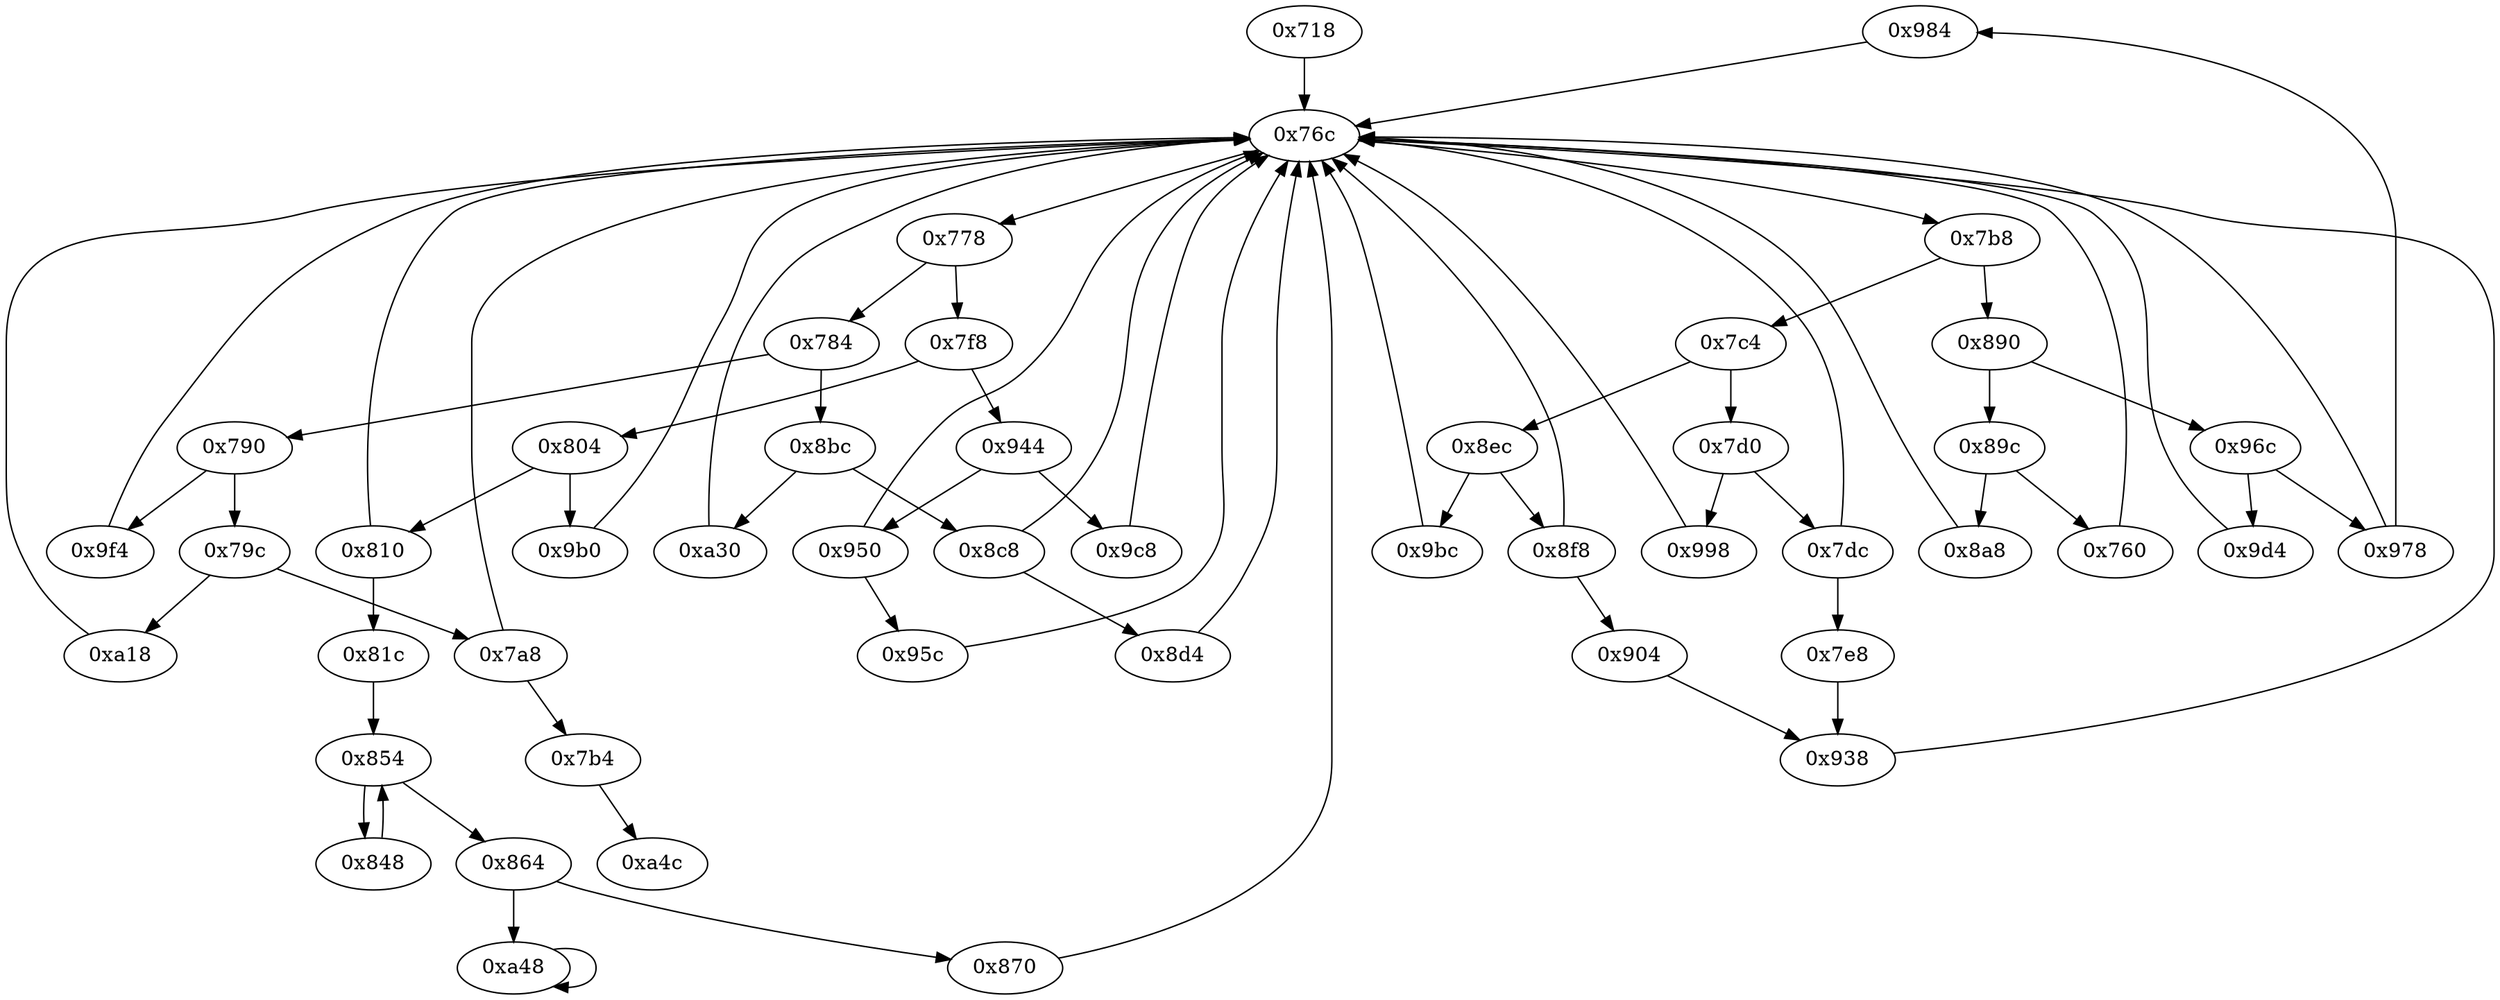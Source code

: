 digraph "" {
	"0x984"	 [opcode="[u'ldr', u'ldrb', u'strb', u'ldr', u'b']"];
	"0x76c"	 [opcode="[u'ldr', u'cmp', u'b']"];
	"0x984" -> "0x76c";
	"0xa48"	 [opcode="[u'b']"];
	"0xa48" -> "0xa48";
	"0x95c"	 [opcode="[u'ldr', u'str', u'ldr', u'b']"];
	"0x95c" -> "0x76c";
	"0x8ec"	 [opcode="[u'ldr', u'cmp', u'b']"];
	"0x8f8"	 [opcode="[u'ldr', u'cmp', u'b']"];
	"0x8ec" -> "0x8f8";
	"0x9bc"	 [opcode="[u'mov', u'mov', u'b']"];
	"0x8ec" -> "0x9bc";
	"0x89c"	 [opcode="[u'ldr', u'cmp', u'b']"];
	"0x8a8"	 [opcode="[u'ldr', u'add', u'str', u'ldr', u'b']"];
	"0x89c" -> "0x8a8";
	"0x760"	 [opcode="[u'ldr', u'cmp', u'ldr']"];
	"0x89c" -> "0x760";
	"0x784"	 [opcode="[u'ldr', u'cmp', u'b']"];
	"0x8bc"	 [opcode="[u'ldr', u'cmp', u'b']"];
	"0x784" -> "0x8bc";
	"0x790"	 [opcode="[u'ldr', u'cmp', u'b']"];
	"0x784" -> "0x790";
	"0x904"	 [opcode="[u'ldr', u'str', u'ldr', u'str', u'ldr', u'ldr', u'ldrb', u'str', u'ldr', u'ldrb', u'str', u'ldr', u'ldr']"];
	"0x8f8" -> "0x904";
	"0x8f8" -> "0x76c";
	"0x864"	 [opcode="[u'ldr', u'cmp', u'b']"];
	"0x864" -> "0xa48";
	"0x870"	 [opcode="[u'ldr', u'mov', u'mov', u'str', u'ldr', u'ldr', u'ldr', u'b']"];
	"0x864" -> "0x870";
	"0x944"	 [opcode="[u'ldr', u'cmp', u'b']"];
	"0x9c8"	 [opcode="[u'ldr', u'mov', u'b']"];
	"0x944" -> "0x9c8";
	"0x950"	 [opcode="[u'ldr', u'cmp', u'b']"];
	"0x944" -> "0x950";
	"0x854"	 [opcode="[u'ldr', u'bic', u'cmp', u'b']"];
	"0x854" -> "0x864";
	"0x848"	 [opcode="[u'mov', u'bl', u'ldr']"];
	"0x854" -> "0x848";
	"0x9b0"	 [opcode="[u'mov', u'mov', u'b']"];
	"0x9b0" -> "0x76c";
	"0x7a8"	 [opcode="[u'ldr', u'cmp', u'b']"];
	"0x7a8" -> "0x76c";
	"0x7b4"	 [opcode="[u'b']"];
	"0x7a8" -> "0x7b4";
	"0x79c"	 [opcode="[u'ldr', u'cmp', u'b']"];
	"0x79c" -> "0x7a8";
	"0xa18"	 [opcode="[u'mov', u'str', u'mov', u'str', u'mov', u'b']"];
	"0x79c" -> "0xa18";
	"0x7c4"	 [opcode="[u'ldr', u'cmp', u'b']"];
	"0x7c4" -> "0x8ec";
	"0x7d0"	 [opcode="[u'ldr', u'cmp', u'b']"];
	"0x7c4" -> "0x7d0";
	"0x7f8"	 [opcode="[u'ldr', u'cmp', u'b']"];
	"0x7f8" -> "0x944";
	"0x804"	 [opcode="[u'ldr', u'cmp', u'b']"];
	"0x7f8" -> "0x804";
	"0x8d4"	 [opcode="[u'ldr', u'str', u'add', u'str', u'mov', u'b']"];
	"0x8d4" -> "0x76c";
	"0x9f4"	 [opcode="[u'ldr', u'ldr', u'mov', u'str', u'bl', u'ldr', u'ldr', u'ldr', u'b']"];
	"0x9f4" -> "0x76c";
	"0x804" -> "0x9b0";
	"0x810"	 [opcode="[u'ldr', u'cmp', u'b']"];
	"0x804" -> "0x810";
	"0x7e8"	 [opcode="[u'ldrb', u'ldr', u'ldr', u'b']"];
	"0x938"	 [opcode="[u'cmp', u'mov', u'b']"];
	"0x7e8" -> "0x938";
	"0x904" -> "0x938";
	"0x718"	 [opcode="[u'push', u'add', u'sub', u'mov', u'ldr', u'mov', u'ldr', u'ldr', u'add', u'ldr', u'str', u'ldr', u'ldr', u'ldr', u'ldr', u'str', \
u'str', u'b']"];
	"0x718" -> "0x76c";
	"0x9c8" -> "0x76c";
	"0x778"	 [opcode="[u'ldr', u'cmp', u'b']"];
	"0x778" -> "0x784";
	"0x778" -> "0x7f8";
	"0x81c"	 [opcode="[u'sub', u'str', u'str', u'mov', u'mov', u'str', u'ldr', u'bl', u'mov', u'ldr', u'b']"];
	"0x81c" -> "0x854";
	"0x76c" -> "0x778";
	"0x7b8"	 [opcode="[u'ldr', u'cmp', u'b']"];
	"0x76c" -> "0x7b8";
	"0x7dc"	 [opcode="[u'ldr', u'cmp', u'b']"];
	"0x7dc" -> "0x7e8";
	"0x7dc" -> "0x76c";
	"0x8c8"	 [opcode="[u'ldr', u'cmp', u'b']"];
	"0x8bc" -> "0x8c8";
	"0xa30"	 [opcode="[u'ldrb', u'ldr', u'ldr', u'cmp', u'mov', u'b']"];
	"0x8bc" -> "0xa30";
	"0x9bc" -> "0x76c";
	"0x848" -> "0x854";
	"0x790" -> "0x79c";
	"0x790" -> "0x9f4";
	"0x870" -> "0x76c";
	"0x9d4"	 [opcode="[u'ldr', u'ldr', u'cmp', u'mov', u'mov', u'strb', u'ldr', u'b']"];
	"0x9d4" -> "0x76c";
	"0x998"	 [opcode="[u'cmp', u'mov', u'mov', u'strb', u'ldr', u'b']"];
	"0x998" -> "0x76c";
	"0x8c8" -> "0x8d4";
	"0x8c8" -> "0x76c";
	"0x950" -> "0x95c";
	"0x950" -> "0x76c";
	"0xa4c"	 [opcode="[u'ldr', u'ldr', u'ldr', u'ldr', u'sub', u'mov', u'sub', u'pop']"];
	"0x7b4" -> "0xa4c";
	"0xa30" -> "0x76c";
	"0x8a8" -> "0x76c";
	"0x978"	 [opcode="[u'ldr', u'cmp', u'b']"];
	"0x978" -> "0x984";
	"0x978" -> "0x76c";
	"0x760" -> "0x76c";
	"0x810" -> "0x81c";
	"0x810" -> "0x76c";
	"0x938" -> "0x76c";
	"0x7d0" -> "0x7dc";
	"0x7d0" -> "0x998";
	"0xa18" -> "0x76c";
	"0x890"	 [opcode="[u'ldr', u'cmp', u'b']"];
	"0x890" -> "0x89c";
	"0x96c"	 [opcode="[u'ldr', u'cmp', u'b']"];
	"0x890" -> "0x96c";
	"0x96c" -> "0x9d4";
	"0x96c" -> "0x978";
	"0x7b8" -> "0x7c4";
	"0x7b8" -> "0x890";
}
